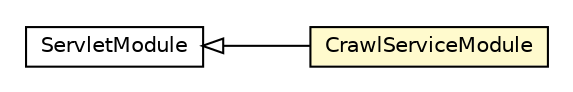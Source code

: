 #!/usr/local/bin/dot
#
# Class diagram 
# Generated by UMLGraph version R5_6-24-gf6e263 (http://www.umlgraph.org/)
#

digraph G {
	edge [fontname="Helvetica",fontsize=10,labelfontname="Helvetica",labelfontsize=10];
	node [fontname="Helvetica",fontsize=10,shape=plaintext];
	nodesep=0.25;
	ranksep=0.5;
	rankdir=LR;
	// com.gwtplatform.crawlerservice.server.guice.CrawlServiceModule
	c144829 [label=<<table title="com.gwtplatform.crawlerservice.server.guice.CrawlServiceModule" border="0" cellborder="1" cellspacing="0" cellpadding="2" port="p" bgcolor="lemonChiffon" href="./CrawlServiceModule.html">
		<tr><td><table border="0" cellspacing="0" cellpadding="1">
<tr><td align="center" balign="center"> CrawlServiceModule </td></tr>
		</table></td></tr>
		</table>>, URL="./CrawlServiceModule.html", fontname="Helvetica", fontcolor="black", fontsize=10.0];
	//com.gwtplatform.crawlerservice.server.guice.CrawlServiceModule extends com.google.inject.servlet.ServletModule
	c145080:p -> c144829:p [dir=back,arrowtail=empty];
	// com.google.inject.servlet.ServletModule
	c145080 [label=<<table title="com.google.inject.servlet.ServletModule" border="0" cellborder="1" cellspacing="0" cellpadding="2" port="p" href="http://google-guice.googlecode.com/svn/trunk/javadoc/com/google/inject/servlet/ServletModule.html">
		<tr><td><table border="0" cellspacing="0" cellpadding="1">
<tr><td align="center" balign="center"> ServletModule </td></tr>
		</table></td></tr>
		</table>>, URL="http://google-guice.googlecode.com/svn/trunk/javadoc/com/google/inject/servlet/ServletModule.html", fontname="Helvetica", fontcolor="black", fontsize=10.0];
}

